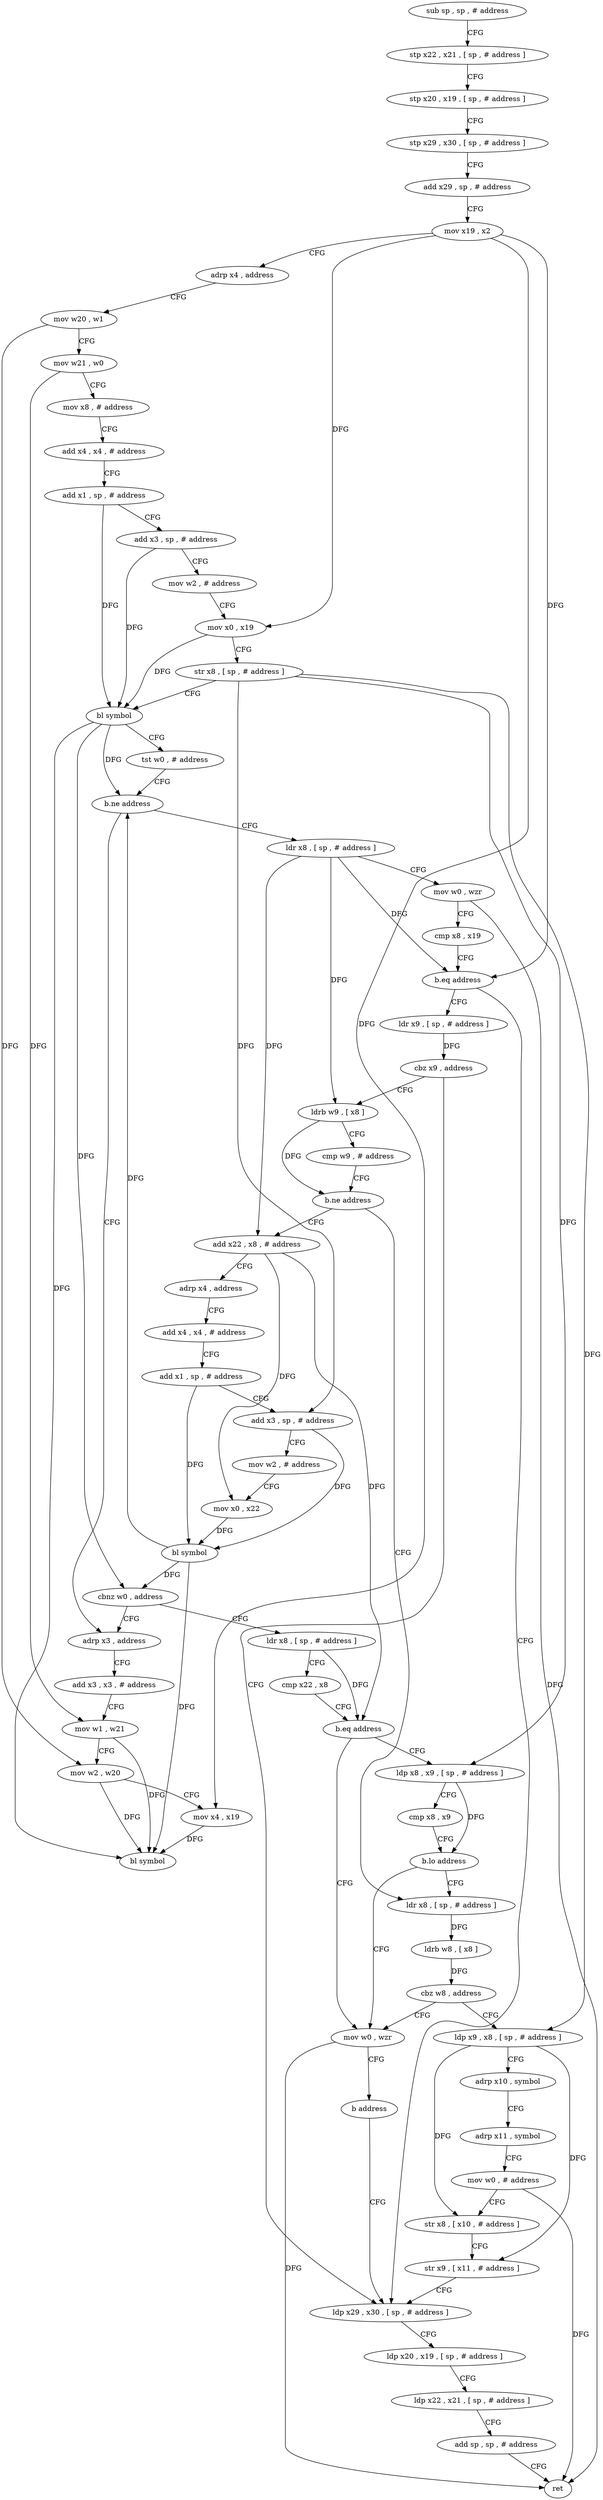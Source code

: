 digraph "func" {
"4203640" [label = "sub sp , sp , # address" ]
"4203644" [label = "stp x22 , x21 , [ sp , # address ]" ]
"4203648" [label = "stp x20 , x19 , [ sp , # address ]" ]
"4203652" [label = "stp x29 , x30 , [ sp , # address ]" ]
"4203656" [label = "add x29 , sp , # address" ]
"4203660" [label = "mov x19 , x2" ]
"4203664" [label = "adrp x4 , address" ]
"4203668" [label = "mov w20 , w1" ]
"4203672" [label = "mov w21 , w0" ]
"4203676" [label = "mov x8 , # address" ]
"4203680" [label = "add x4 , x4 , # address" ]
"4203684" [label = "add x1 , sp , # address" ]
"4203688" [label = "add x3 , sp , # address" ]
"4203692" [label = "mov w2 , # address" ]
"4203696" [label = "mov x0 , x19" ]
"4203700" [label = "str x8 , [ sp , # address ]" ]
"4203704" [label = "bl symbol" ]
"4203708" [label = "tst w0 , # address" ]
"4203712" [label = "b.ne address" ]
"4203876" [label = "adrp x3 , address" ]
"4203716" [label = "ldr x8 , [ sp , # address ]" ]
"4203880" [label = "add x3 , x3 , # address" ]
"4203884" [label = "mov w1 , w21" ]
"4203888" [label = "mov w2 , w20" ]
"4203892" [label = "mov x4 , x19" ]
"4203896" [label = "bl symbol" ]
"4203720" [label = "mov w0 , wzr" ]
"4203724" [label = "cmp x8 , x19" ]
"4203728" [label = "b.eq address" ]
"4203856" [label = "ldp x29 , x30 , [ sp , # address ]" ]
"4203732" [label = "ldr x9 , [ sp , # address ]" ]
"4203860" [label = "ldp x20 , x19 , [ sp , # address ]" ]
"4203864" [label = "ldp x22 , x21 , [ sp , # address ]" ]
"4203868" [label = "add sp , sp , # address" ]
"4203872" [label = "ret" ]
"4203736" [label = "cbz x9 , address" ]
"4203740" [label = "ldrb w9 , [ x8 ]" ]
"4203744" [label = "cmp w9 , # address" ]
"4203748" [label = "b.ne address" ]
"4203812" [label = "ldr x8 , [ sp , # address ]" ]
"4203752" [label = "add x22 , x8 , # address" ]
"4203816" [label = "ldrb w8 , [ x8 ]" ]
"4203820" [label = "cbz w8 , address" ]
"4203832" [label = "ldp x9 , x8 , [ sp , # address ]" ]
"4203824" [label = "mov w0 , wzr" ]
"4203756" [label = "adrp x4 , address" ]
"4203760" [label = "add x4 , x4 , # address" ]
"4203764" [label = "add x1 , sp , # address" ]
"4203768" [label = "add x3 , sp , # address" ]
"4203772" [label = "mov w2 , # address" ]
"4203776" [label = "mov x0 , x22" ]
"4203780" [label = "bl symbol" ]
"4203784" [label = "cbnz w0 , address" ]
"4203788" [label = "ldr x8 , [ sp , # address ]" ]
"4203836" [label = "adrp x10 , symbol" ]
"4203840" [label = "adrp x11 , symbol" ]
"4203844" [label = "mov w0 , # address" ]
"4203848" [label = "str x8 , [ x10 , # address ]" ]
"4203852" [label = "str x9 , [ x11 , # address ]" ]
"4203828" [label = "b address" ]
"4203792" [label = "cmp x22 , x8" ]
"4203796" [label = "b.eq address" ]
"4203800" [label = "ldp x8 , x9 , [ sp , # address ]" ]
"4203804" [label = "cmp x8 , x9" ]
"4203808" [label = "b.lo address" ]
"4203640" -> "4203644" [ label = "CFG" ]
"4203644" -> "4203648" [ label = "CFG" ]
"4203648" -> "4203652" [ label = "CFG" ]
"4203652" -> "4203656" [ label = "CFG" ]
"4203656" -> "4203660" [ label = "CFG" ]
"4203660" -> "4203664" [ label = "CFG" ]
"4203660" -> "4203696" [ label = "DFG" ]
"4203660" -> "4203892" [ label = "DFG" ]
"4203660" -> "4203728" [ label = "DFG" ]
"4203664" -> "4203668" [ label = "CFG" ]
"4203668" -> "4203672" [ label = "CFG" ]
"4203668" -> "4203888" [ label = "DFG" ]
"4203672" -> "4203676" [ label = "CFG" ]
"4203672" -> "4203884" [ label = "DFG" ]
"4203676" -> "4203680" [ label = "CFG" ]
"4203680" -> "4203684" [ label = "CFG" ]
"4203684" -> "4203688" [ label = "CFG" ]
"4203684" -> "4203704" [ label = "DFG" ]
"4203688" -> "4203692" [ label = "CFG" ]
"4203688" -> "4203704" [ label = "DFG" ]
"4203692" -> "4203696" [ label = "CFG" ]
"4203696" -> "4203700" [ label = "CFG" ]
"4203696" -> "4203704" [ label = "DFG" ]
"4203700" -> "4203704" [ label = "CFG" ]
"4203700" -> "4203832" [ label = "DFG" ]
"4203700" -> "4203800" [ label = "DFG" ]
"4203700" -> "4203768" [ label = "DFG" ]
"4203704" -> "4203708" [ label = "CFG" ]
"4203704" -> "4203712" [ label = "DFG" ]
"4203704" -> "4203896" [ label = "DFG" ]
"4203704" -> "4203784" [ label = "DFG" ]
"4203708" -> "4203712" [ label = "CFG" ]
"4203712" -> "4203876" [ label = "CFG" ]
"4203712" -> "4203716" [ label = "CFG" ]
"4203876" -> "4203880" [ label = "CFG" ]
"4203716" -> "4203720" [ label = "CFG" ]
"4203716" -> "4203728" [ label = "DFG" ]
"4203716" -> "4203740" [ label = "DFG" ]
"4203716" -> "4203752" [ label = "DFG" ]
"4203880" -> "4203884" [ label = "CFG" ]
"4203884" -> "4203888" [ label = "CFG" ]
"4203884" -> "4203896" [ label = "DFG" ]
"4203888" -> "4203892" [ label = "CFG" ]
"4203888" -> "4203896" [ label = "DFG" ]
"4203892" -> "4203896" [ label = "DFG" ]
"4203720" -> "4203724" [ label = "CFG" ]
"4203720" -> "4203872" [ label = "DFG" ]
"4203724" -> "4203728" [ label = "CFG" ]
"4203728" -> "4203856" [ label = "CFG" ]
"4203728" -> "4203732" [ label = "CFG" ]
"4203856" -> "4203860" [ label = "CFG" ]
"4203732" -> "4203736" [ label = "DFG" ]
"4203860" -> "4203864" [ label = "CFG" ]
"4203864" -> "4203868" [ label = "CFG" ]
"4203868" -> "4203872" [ label = "CFG" ]
"4203736" -> "4203856" [ label = "CFG" ]
"4203736" -> "4203740" [ label = "CFG" ]
"4203740" -> "4203744" [ label = "CFG" ]
"4203740" -> "4203748" [ label = "DFG" ]
"4203744" -> "4203748" [ label = "CFG" ]
"4203748" -> "4203812" [ label = "CFG" ]
"4203748" -> "4203752" [ label = "CFG" ]
"4203812" -> "4203816" [ label = "DFG" ]
"4203752" -> "4203756" [ label = "CFG" ]
"4203752" -> "4203776" [ label = "DFG" ]
"4203752" -> "4203796" [ label = "DFG" ]
"4203816" -> "4203820" [ label = "DFG" ]
"4203820" -> "4203832" [ label = "CFG" ]
"4203820" -> "4203824" [ label = "CFG" ]
"4203832" -> "4203836" [ label = "CFG" ]
"4203832" -> "4203852" [ label = "DFG" ]
"4203832" -> "4203848" [ label = "DFG" ]
"4203824" -> "4203828" [ label = "CFG" ]
"4203824" -> "4203872" [ label = "DFG" ]
"4203756" -> "4203760" [ label = "CFG" ]
"4203760" -> "4203764" [ label = "CFG" ]
"4203764" -> "4203768" [ label = "CFG" ]
"4203764" -> "4203780" [ label = "DFG" ]
"4203768" -> "4203772" [ label = "CFG" ]
"4203768" -> "4203780" [ label = "DFG" ]
"4203772" -> "4203776" [ label = "CFG" ]
"4203776" -> "4203780" [ label = "DFG" ]
"4203780" -> "4203784" [ label = "DFG" ]
"4203780" -> "4203712" [ label = "DFG" ]
"4203780" -> "4203896" [ label = "DFG" ]
"4203784" -> "4203876" [ label = "CFG" ]
"4203784" -> "4203788" [ label = "CFG" ]
"4203788" -> "4203792" [ label = "CFG" ]
"4203788" -> "4203796" [ label = "DFG" ]
"4203836" -> "4203840" [ label = "CFG" ]
"4203840" -> "4203844" [ label = "CFG" ]
"4203844" -> "4203848" [ label = "CFG" ]
"4203844" -> "4203872" [ label = "DFG" ]
"4203848" -> "4203852" [ label = "CFG" ]
"4203852" -> "4203856" [ label = "CFG" ]
"4203828" -> "4203856" [ label = "CFG" ]
"4203792" -> "4203796" [ label = "CFG" ]
"4203796" -> "4203824" [ label = "CFG" ]
"4203796" -> "4203800" [ label = "CFG" ]
"4203800" -> "4203804" [ label = "CFG" ]
"4203800" -> "4203808" [ label = "DFG" ]
"4203804" -> "4203808" [ label = "CFG" ]
"4203808" -> "4203824" [ label = "CFG" ]
"4203808" -> "4203812" [ label = "CFG" ]
}
